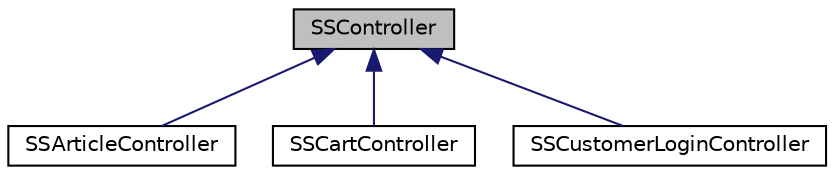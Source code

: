 digraph "SSController"
{
  edge [fontname="Helvetica",fontsize="10",labelfontname="Helvetica",labelfontsize="10"];
  node [fontname="Helvetica",fontsize="10",shape=record];
  Node1 [label="SSController",height=0.2,width=0.4,color="black", fillcolor="grey75", style="filled", fontcolor="black"];
  Node1 -> Node2 [dir="back",color="midnightblue",fontsize="10",style="solid",fontname="Helvetica"];
  Node2 [label="SSArticleController",height=0.2,width=0.4,color="black", fillcolor="white", style="filled",URL="$class_s_s_article_controller.html"];
  Node1 -> Node3 [dir="back",color="midnightblue",fontsize="10",style="solid",fontname="Helvetica"];
  Node3 [label="SSCartController",height=0.2,width=0.4,color="black", fillcolor="white", style="filled",URL="$class_s_s_cart_controller.html"];
  Node1 -> Node4 [dir="back",color="midnightblue",fontsize="10",style="solid",fontname="Helvetica"];
  Node4 [label="SSCustomerLoginController",height=0.2,width=0.4,color="black", fillcolor="white", style="filled",URL="$class_s_s_customer_login_controller.html"];
}
